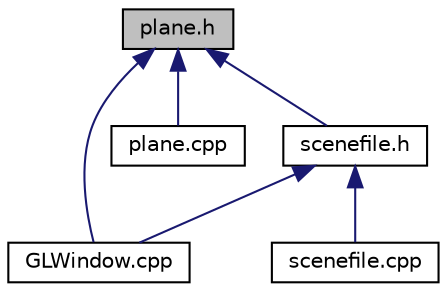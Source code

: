 digraph "plane.h"
{
  edge [fontname="Helvetica",fontsize="10",labelfontname="Helvetica",labelfontsize="10"];
  node [fontname="Helvetica",fontsize="10",shape=record];
  Node1 [label="plane.h",height=0.2,width=0.4,color="black", fillcolor="grey75", style="filled", fontcolor="black"];
  Node1 -> Node2 [dir="back",color="midnightblue",fontsize="10",style="solid",fontname="Helvetica"];
  Node2 [label="GLWindow.cpp",height=0.2,width=0.4,color="black", fillcolor="white", style="filled",URL="$_g_l_window_8cpp.html",tooltip="basic implementation file for the GLWindow class "];
  Node1 -> Node3 [dir="back",color="midnightblue",fontsize="10",style="solid",fontname="Helvetica"];
  Node3 [label="plane.cpp",height=0.2,width=0.4,color="black", fillcolor="white", style="filled",URL="$plane_8cpp.html"];
  Node1 -> Node4 [dir="back",color="midnightblue",fontsize="10",style="solid",fontname="Helvetica"];
  Node4 [label="scenefile.h",height=0.2,width=0.4,color="black", fillcolor="white", style="filled",URL="$scenefile_8h.html"];
  Node4 -> Node2 [dir="back",color="midnightblue",fontsize="10",style="solid",fontname="Helvetica"];
  Node4 -> Node5 [dir="back",color="midnightblue",fontsize="10",style="solid",fontname="Helvetica"];
  Node5 [label="scenefile.cpp",height=0.2,width=0.4,color="black", fillcolor="white", style="filled",URL="$scenefile_8cpp.html"];
}
